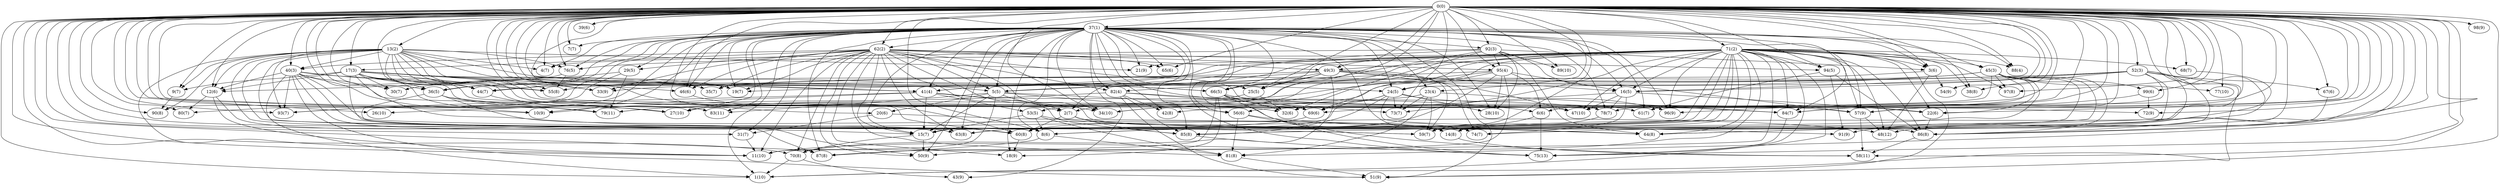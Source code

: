 digraph {
0 [label = "0(0)"]
1 [label = "1(10)"]
2 [label = "2(7)"]
3 [label = "3(6)"]
4 [label = "4(7)"]
5 [label = "5(5)"]
6 [label = "6(6)"]
7 [label = "7(7)"]
8 [label = "8(6)"]
9 [label = "9(7)"]
10 [label = "10(9)"]
11 [label = "11(10)"]
12 [label = "12(6)"]
13 [label = "13(2)"]
14 [label = "14(8)"]
15 [label = "15(7)"]
16 [label = "16(5)"]
17 [label = "17(3)"]
18 [label = "18(9)"]
19 [label = "19(7)"]
20 [label = "20(6)"]
21 [label = "21(9)"]
22 [label = "22(6)"]
23 [label = "23(4)"]
24 [label = "24(5)"]
25 [label = "25(5)"]
26 [label = "26(10)"]
27 [label = "27(10)"]
28 [label = "28(10)"]
29 [label = "29(5)"]
30 [label = "30(7)"]
31 [label = "31(7)"]
32 [label = "32(6)"]
33 [label = "33(9)"]
34 [label = "34(10)"]
35 [label = "35(7)"]
36 [label = "36(5)"]
37 [label = "37(1)"]
38 [label = "38(8)"]
39 [label = "39(6)"]
40 [label = "40(3)"]
41 [label = "41(4)"]
42 [label = "42(8)"]
43 [label = "43(9)"]
44 [label = "44(7)"]
45 [label = "45(3)"]
46 [label = "46(6)"]
47 [label = "47(10)"]
48 [label = "48(12)"]
49 [label = "49(3)"]
50 [label = "50(9)"]
51 [label = "51(9)"]
52 [label = "52(3)"]
53 [label = "53(5)"]
54 [label = "54(9)"]
55 [label = "55(8)"]
56 [label = "56(6)"]
57 [label = "57(9)"]
58 [label = "58(11)"]
59 [label = "59(7)"]
60 [label = "60(8)"]
61 [label = "61(7)"]
62 [label = "62(2)"]
63 [label = "63(8)"]
64 [label = "64(8)"]
65 [label = "65(6)"]
66 [label = "66(5)"]
67 [label = "67(6)"]
68 [label = "68(7)"]
69 [label = "69(6)"]
70 [label = "70(8)"]
71 [label = "71(2)"]
72 [label = "72(9)"]
73 [label = "73(7)"]
74 [label = "74(7)"]
75 [label = "75(13)"]
76 [label = "76(5)"]
77 [label = "77(10)"]
78 [label = "78(7)"]
79 [label = "79(11)"]
80 [label = "80(7)"]
81 [label = "81(8)"]
82 [label = "82(4)"]
83 [label = "83(11)"]
84 [label = "84(7)"]
85 [label = "85(8)"]
86 [label = "86(8)"]
87 [label = "87(8)"]
88 [label = "88(4)"]
89 [label = "89(10)"]
90 [label = "90(8)"]
91 [label = "91(9)"]
92 [label = "92(3)"]
93 [label = "93(7)"]
94 [label = "94(5)"]
95 [label = "95(4)"]
96 [label = "96(9)"]
97 [label = "97(8)"]
98 [label = "98(9)"]
99 [label = "99(6)"]
	0->4;
	0->6;
	0->7;
	0->8;
	0->9;
	0->10;
	0->11;
	0->12;
	0->13;
	0->14;
	0->16;
	0->17;
	0->19;
	0->22;
	0->23;
	0->26;
	0->27;
	0->30;
	0->31;
	0->32;
	0->33;
	0->34;
	0->37;
	0->39;
	0->40;
	0->41;
	0->44;
	0->45;
	0->46;
	0->49;
	0->51;
	0->52;
	0->53;
	0->54;
	0->55;
	0->56;
	0->57;
	0->58;
	0->60;
	0->63;
	0->64;
	0->65;
	0->67;
	0->68;
	0->72;
	0->73;
	0->74;
	0->76;
	0->77;
	0->78;
	0->79;
	0->80;
	0->83;
	0->86;
	0->87;
	0->88;
	0->89;
	0->90;
	0->91;
	0->92;
	0->93;
	0->95;
	0->96;
	0->97;
	0->98;
	0->99;
	0->1;
	0->3;
	0->15;
	0->20;
	0->24;
	0->25;
	0->35;
	0->36;
	0->47;
	0->48;
	0->59;
	0->62;
	0->70;
	0->71;
	0->75;
	0->81;
	0->84;
	0->85;
	0->94;
	37->5;
	37->7;
	37->15;
	37->16;
	37->19;
	37->27;
	37->38;
	37->43;
	37->46;
	37->51;
	37->56;
	37->63;
	37->65;
	37->66;
	37->69;
	37->74;
	37->75;
	37->78;
	37->82;
	37->83;
	37->84;
	37->85;
	37->87;
	37->88;
	37->92;
	37->96;
	37->1;
	37->2;
	37->3;
	37->4;
	37->8;
	37->10;
	37->14;
	37->18;
	37->21;
	37->23;
	37->24;
	37->25;
	37->28;
	37->29;
	37->31;
	37->34;
	37->36;
	37->41;
	37->42;
	37->44;
	37->50;
	37->57;
	37->61;
	37->62;
	37->76;
	37->90;
	37->93;
	62->5;
	62->11;
	62->15;
	62->17;
	62->19;
	62->33;
	62->50;
	62->65;
	62->82;
	62->84;
	62->85;
	62->86;
	62->94;
	62->95;
	62->2;
	62->18;
	62->29;
	62->35;
	62->40;
	62->46;
	62->49;
	62->63;
	62->70;
	62->81;
	71->38;
	71->47;
	71->49;
	71->51;
	71->59;
	71->64;
	71->68;
	71->69;
	71->73;
	71->76;
	71->84;
	71->86;
	71->87;
	71->88;
	71->94;
	71->1;
	71->2;
	71->3;
	71->8;
	71->11;
	71->15;
	71->16;
	71->21;
	71->22;
	71->27;
	71->34;
	71->41;
	71->44;
	71->45;
	71->48;
	71->55;
	71->57;
	71->60;
	71->63;
	71->66;
	71->75;
	71->96;
	71->97;
	13->21;
	13->40;
	13->44;
	13->59;
	13->63;
	13->64;
	13->66;
	13->76;
	13->83;
	13->90;
	13->93;
	13->2;
	13->4;
	13->5;
	13->9;
	13->11;
	13->12;
	13->24;
	13->32;
	13->47;
	40->12;
	40->50;
	40->55;
	40->59;
	40->60;
	40->66;
	40->72;
	40->79;
	40->93;
	40->1;
	40->51;
	45->8;
	45->61;
	45->63;
	45->66;
	45->77;
	45->82;
	45->86;
	45->99;
	45->22;
	45->42;
	45->60;
	45->97;
	49->16;
	49->25;
	49->36;
	49->59;
	49->70;
	49->74;
	49->35;
	49->41;
	49->47;
	49->66;
	17->9;
	17->19;
	17->22;
	17->30;
	17->33;
	17->35;
	17->36;
	17->44;
	17->10;
	17->12;
	17->41;
	17->46;
	17->48;
	17->55;
	17->60;
	92->89;
	92->3;
	92->4;
	92->25;
	92->28;
	92->32;
	92->55;
	92->57;
	92->64;
	92->95;
	52->16;
	52->33;
	52->57;
	52->60;
	52->64;
	52->1;
	52->5;
	52->19;
	52->38;
	52->48;
	52->67;
	95->5;
	95->6;
	95->16;
	95->24;
	95->28;
	95->50;
	95->60;
	95->79;
	41->93;
	41->15;
	41->26;
	41->34;
	41->53;
	41->78;
	82->10;
	82->51;
	82->85;
	82->6;
	82->42;
	82->73;
	23->27;
	23->73;
	23->81;
	23->84;
	23->59;
	53->8;
	53->64;
	53->81;
	53->15;
	24->28;
	24->69;
	24->86;
	24->96;
	24->15;
	24->73;
	24->85;
	16->47;
	16->78;
	16->22;
	16->69;
	16->74;
	5->15;
	5->20;
	5->56;
	5->2;
	5->11;
	5->69;
	5->83;
	25->79;
	25->32;
	36->79;
	36->8;
	36->14;
	36->27;
	66->11;
	66->18;
	66->75;
	66->32;
	66->57;
	66->61;
	76->12;
	76->55;
	94->61;
	94->86;
	94->91;
	29->30;
	29->79;
	29->80;
	12->80;
	12->87;
	12->11;
	8->81;
	8->87;
	69->63;
	56->58;
	56->81;
	56->91;
	20->31;
	20->74;
	22->86;
	6->59;
	6->75;
	67->86;
	3->34;
	3->54;
	3->48;
	46->60;
	99->72;
	99->84;
	84->75;
	31->11;
	2->14;
	2->60;
	2->85;
	15->70;
	15->50;
	78->14;
	44->27;
	9->90;
	68->86;
	86->58;
	14->58;
	70->1;
	70->43;
	85->75;
	60->18;
	81->51;
	57->48;
	57->58;
}